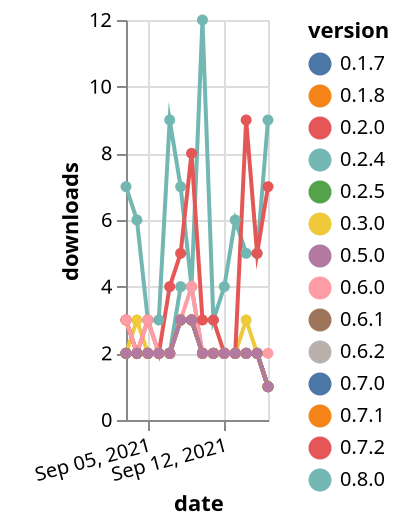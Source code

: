 {"$schema": "https://vega.github.io/schema/vega-lite/v5.json", "description": "A simple bar chart with embedded data.", "data": {"values": [{"date": "2021-09-03", "total": 2649, "delta": 2, "version": "0.2.0"}, {"date": "2021-09-04", "total": 2651, "delta": 2, "version": "0.2.0"}, {"date": "2021-09-05", "total": 2653, "delta": 2, "version": "0.2.0"}, {"date": "2021-09-06", "total": 2655, "delta": 2, "version": "0.2.0"}, {"date": "2021-09-07", "total": 2657, "delta": 2, "version": "0.2.0"}, {"date": "2021-09-08", "total": 2660, "delta": 3, "version": "0.2.0"}, {"date": "2021-09-09", "total": 2663, "delta": 3, "version": "0.2.0"}, {"date": "2021-09-10", "total": 2665, "delta": 2, "version": "0.2.0"}, {"date": "2021-09-11", "total": 2667, "delta": 2, "version": "0.2.0"}, {"date": "2021-09-12", "total": 2669, "delta": 2, "version": "0.2.0"}, {"date": "2021-09-13", "total": 2671, "delta": 2, "version": "0.2.0"}, {"date": "2021-09-14", "total": 2673, "delta": 2, "version": "0.2.0"}, {"date": "2021-09-15", "total": 2675, "delta": 2, "version": "0.2.0"}, {"date": "2021-09-16", "total": 2676, "delta": 1, "version": "0.2.0"}, {"date": "2021-09-03", "total": 2629, "delta": 2, "version": "0.2.4"}, {"date": "2021-09-04", "total": 2631, "delta": 2, "version": "0.2.4"}, {"date": "2021-09-05", "total": 2633, "delta": 2, "version": "0.2.4"}, {"date": "2021-09-06", "total": 2635, "delta": 2, "version": "0.2.4"}, {"date": "2021-09-07", "total": 2637, "delta": 2, "version": "0.2.4"}, {"date": "2021-09-08", "total": 2641, "delta": 4, "version": "0.2.4"}, {"date": "2021-09-09", "total": 2645, "delta": 4, "version": "0.2.4"}, {"date": "2021-09-10", "total": 2647, "delta": 2, "version": "0.2.4"}, {"date": "2021-09-11", "total": 2649, "delta": 2, "version": "0.2.4"}, {"date": "2021-09-12", "total": 2651, "delta": 2, "version": "0.2.4"}, {"date": "2021-09-13", "total": 2653, "delta": 2, "version": "0.2.4"}, {"date": "2021-09-14", "total": 2655, "delta": 2, "version": "0.2.4"}, {"date": "2021-09-15", "total": 2657, "delta": 2, "version": "0.2.4"}, {"date": "2021-09-16", "total": 2658, "delta": 1, "version": "0.2.4"}, {"date": "2021-09-03", "total": 548, "delta": 2, "version": "0.7.0"}, {"date": "2021-09-04", "total": 550, "delta": 2, "version": "0.7.0"}, {"date": "2021-09-05", "total": 552, "delta": 2, "version": "0.7.0"}, {"date": "2021-09-06", "total": 554, "delta": 2, "version": "0.7.0"}, {"date": "2021-09-07", "total": 556, "delta": 2, "version": "0.7.0"}, {"date": "2021-09-08", "total": 559, "delta": 3, "version": "0.7.0"}, {"date": "2021-09-09", "total": 562, "delta": 3, "version": "0.7.0"}, {"date": "2021-09-10", "total": 564, "delta": 2, "version": "0.7.0"}, {"date": "2021-09-11", "total": 566, "delta": 2, "version": "0.7.0"}, {"date": "2021-09-12", "total": 568, "delta": 2, "version": "0.7.0"}, {"date": "2021-09-13", "total": 570, "delta": 2, "version": "0.7.0"}, {"date": "2021-09-14", "total": 572, "delta": 2, "version": "0.7.0"}, {"date": "2021-09-15", "total": 574, "delta": 2, "version": "0.7.0"}, {"date": "2021-09-16", "total": 575, "delta": 1, "version": "0.7.0"}, {"date": "2021-09-03", "total": 711, "delta": 2, "version": "0.6.1"}, {"date": "2021-09-04", "total": 713, "delta": 2, "version": "0.6.1"}, {"date": "2021-09-05", "total": 715, "delta": 2, "version": "0.6.1"}, {"date": "2021-09-06", "total": 717, "delta": 2, "version": "0.6.1"}, {"date": "2021-09-07", "total": 719, "delta": 2, "version": "0.6.1"}, {"date": "2021-09-08", "total": 722, "delta": 3, "version": "0.6.1"}, {"date": "2021-09-09", "total": 725, "delta": 3, "version": "0.6.1"}, {"date": "2021-09-10", "total": 727, "delta": 2, "version": "0.6.1"}, {"date": "2021-09-11", "total": 729, "delta": 2, "version": "0.6.1"}, {"date": "2021-09-12", "total": 731, "delta": 2, "version": "0.6.1"}, {"date": "2021-09-13", "total": 733, "delta": 2, "version": "0.6.1"}, {"date": "2021-09-14", "total": 735, "delta": 2, "version": "0.6.1"}, {"date": "2021-09-15", "total": 737, "delta": 2, "version": "0.6.1"}, {"date": "2021-09-16", "total": 738, "delta": 1, "version": "0.6.1"}, {"date": "2021-09-03", "total": 2854, "delta": 2, "version": "0.3.0"}, {"date": "2021-09-04", "total": 2857, "delta": 3, "version": "0.3.0"}, {"date": "2021-09-05", "total": 2859, "delta": 2, "version": "0.3.0"}, {"date": "2021-09-06", "total": 2861, "delta": 2, "version": "0.3.0"}, {"date": "2021-09-07", "total": 2863, "delta": 2, "version": "0.3.0"}, {"date": "2021-09-08", "total": 2866, "delta": 3, "version": "0.3.0"}, {"date": "2021-09-09", "total": 2869, "delta": 3, "version": "0.3.0"}, {"date": "2021-09-10", "total": 2871, "delta": 2, "version": "0.3.0"}, {"date": "2021-09-11", "total": 2873, "delta": 2, "version": "0.3.0"}, {"date": "2021-09-12", "total": 2875, "delta": 2, "version": "0.3.0"}, {"date": "2021-09-13", "total": 2877, "delta": 2, "version": "0.3.0"}, {"date": "2021-09-14", "total": 2880, "delta": 3, "version": "0.3.0"}, {"date": "2021-09-15", "total": 2882, "delta": 2, "version": "0.3.0"}, {"date": "2021-09-16", "total": 2883, "delta": 1, "version": "0.3.0"}, {"date": "2021-09-03", "total": 1014, "delta": 3, "version": "0.6.2"}, {"date": "2021-09-04", "total": 1016, "delta": 2, "version": "0.6.2"}, {"date": "2021-09-05", "total": 1018, "delta": 2, "version": "0.6.2"}, {"date": "2021-09-06", "total": 1020, "delta": 2, "version": "0.6.2"}, {"date": "2021-09-07", "total": 1022, "delta": 2, "version": "0.6.2"}, {"date": "2021-09-08", "total": 1025, "delta": 3, "version": "0.6.2"}, {"date": "2021-09-09", "total": 1028, "delta": 3, "version": "0.6.2"}, {"date": "2021-09-10", "total": 1030, "delta": 2, "version": "0.6.2"}, {"date": "2021-09-11", "total": 1032, "delta": 2, "version": "0.6.2"}, {"date": "2021-09-12", "total": 1034, "delta": 2, "version": "0.6.2"}, {"date": "2021-09-13", "total": 1036, "delta": 2, "version": "0.6.2"}, {"date": "2021-09-14", "total": 1038, "delta": 2, "version": "0.6.2"}, {"date": "2021-09-15", "total": 1040, "delta": 2, "version": "0.6.2"}, {"date": "2021-09-16", "total": 1041, "delta": 1, "version": "0.6.2"}, {"date": "2021-09-03", "total": 538, "delta": 3, "version": "0.7.1"}, {"date": "2021-09-04", "total": 540, "delta": 2, "version": "0.7.1"}, {"date": "2021-09-05", "total": 542, "delta": 2, "version": "0.7.1"}, {"date": "2021-09-06", "total": 544, "delta": 2, "version": "0.7.1"}, {"date": "2021-09-07", "total": 546, "delta": 2, "version": "0.7.1"}, {"date": "2021-09-08", "total": 549, "delta": 3, "version": "0.7.1"}, {"date": "2021-09-09", "total": 552, "delta": 3, "version": "0.7.1"}, {"date": "2021-09-10", "total": 554, "delta": 2, "version": "0.7.1"}, {"date": "2021-09-11", "total": 556, "delta": 2, "version": "0.7.1"}, {"date": "2021-09-12", "total": 558, "delta": 2, "version": "0.7.1"}, {"date": "2021-09-13", "total": 560, "delta": 2, "version": "0.7.1"}, {"date": "2021-09-14", "total": 562, "delta": 2, "version": "0.7.1"}, {"date": "2021-09-15", "total": 564, "delta": 2, "version": "0.7.1"}, {"date": "2021-09-16", "total": 565, "delta": 1, "version": "0.7.1"}, {"date": "2021-09-03", "total": 1012, "delta": 7, "version": "0.8.0"}, {"date": "2021-09-04", "total": 1018, "delta": 6, "version": "0.8.0"}, {"date": "2021-09-05", "total": 1021, "delta": 3, "version": "0.8.0"}, {"date": "2021-09-06", "total": 1024, "delta": 3, "version": "0.8.0"}, {"date": "2021-09-07", "total": 1033, "delta": 9, "version": "0.8.0"}, {"date": "2021-09-08", "total": 1040, "delta": 7, "version": "0.8.0"}, {"date": "2021-09-09", "total": 1044, "delta": 4, "version": "0.8.0"}, {"date": "2021-09-10", "total": 1056, "delta": 12, "version": "0.8.0"}, {"date": "2021-09-11", "total": 1059, "delta": 3, "version": "0.8.0"}, {"date": "2021-09-12", "total": 1063, "delta": 4, "version": "0.8.0"}, {"date": "2021-09-13", "total": 1069, "delta": 6, "version": "0.8.0"}, {"date": "2021-09-14", "total": 1074, "delta": 5, "version": "0.8.0"}, {"date": "2021-09-15", "total": 1079, "delta": 5, "version": "0.8.0"}, {"date": "2021-09-16", "total": 1088, "delta": 9, "version": "0.8.0"}, {"date": "2021-09-03", "total": 2542, "delta": 2, "version": "0.1.7"}, {"date": "2021-09-04", "total": 2544, "delta": 2, "version": "0.1.7"}, {"date": "2021-09-05", "total": 2546, "delta": 2, "version": "0.1.7"}, {"date": "2021-09-06", "total": 2548, "delta": 2, "version": "0.1.7"}, {"date": "2021-09-07", "total": 2550, "delta": 2, "version": "0.1.7"}, {"date": "2021-09-08", "total": 2553, "delta": 3, "version": "0.1.7"}, {"date": "2021-09-09", "total": 2556, "delta": 3, "version": "0.1.7"}, {"date": "2021-09-10", "total": 2558, "delta": 2, "version": "0.1.7"}, {"date": "2021-09-11", "total": 2560, "delta": 2, "version": "0.1.7"}, {"date": "2021-09-12", "total": 2562, "delta": 2, "version": "0.1.7"}, {"date": "2021-09-13", "total": 2564, "delta": 2, "version": "0.1.7"}, {"date": "2021-09-14", "total": 2566, "delta": 2, "version": "0.1.7"}, {"date": "2021-09-15", "total": 2568, "delta": 2, "version": "0.1.7"}, {"date": "2021-09-16", "total": 2569, "delta": 1, "version": "0.1.7"}, {"date": "2021-09-03", "total": 2258, "delta": 2, "version": "0.2.5"}, {"date": "2021-09-04", "total": 2260, "delta": 2, "version": "0.2.5"}, {"date": "2021-09-05", "total": 2262, "delta": 2, "version": "0.2.5"}, {"date": "2021-09-06", "total": 2264, "delta": 2, "version": "0.2.5"}, {"date": "2021-09-07", "total": 2266, "delta": 2, "version": "0.2.5"}, {"date": "2021-09-08", "total": 2269, "delta": 3, "version": "0.2.5"}, {"date": "2021-09-09", "total": 2272, "delta": 3, "version": "0.2.5"}, {"date": "2021-09-10", "total": 2274, "delta": 2, "version": "0.2.5"}, {"date": "2021-09-11", "total": 2276, "delta": 2, "version": "0.2.5"}, {"date": "2021-09-12", "total": 2278, "delta": 2, "version": "0.2.5"}, {"date": "2021-09-13", "total": 2280, "delta": 2, "version": "0.2.5"}, {"date": "2021-09-14", "total": 2282, "delta": 2, "version": "0.2.5"}, {"date": "2021-09-15", "total": 2284, "delta": 2, "version": "0.2.5"}, {"date": "2021-09-16", "total": 2285, "delta": 1, "version": "0.2.5"}, {"date": "2021-09-03", "total": 1055, "delta": 3, "version": "0.7.2"}, {"date": "2021-09-04", "total": 1057, "delta": 2, "version": "0.7.2"}, {"date": "2021-09-05", "total": 1060, "delta": 3, "version": "0.7.2"}, {"date": "2021-09-06", "total": 1062, "delta": 2, "version": "0.7.2"}, {"date": "2021-09-07", "total": 1066, "delta": 4, "version": "0.7.2"}, {"date": "2021-09-08", "total": 1071, "delta": 5, "version": "0.7.2"}, {"date": "2021-09-09", "total": 1079, "delta": 8, "version": "0.7.2"}, {"date": "2021-09-10", "total": 1082, "delta": 3, "version": "0.7.2"}, {"date": "2021-09-11", "total": 1085, "delta": 3, "version": "0.7.2"}, {"date": "2021-09-12", "total": 1087, "delta": 2, "version": "0.7.2"}, {"date": "2021-09-13", "total": 1089, "delta": 2, "version": "0.7.2"}, {"date": "2021-09-14", "total": 1098, "delta": 9, "version": "0.7.2"}, {"date": "2021-09-15", "total": 1103, "delta": 5, "version": "0.7.2"}, {"date": "2021-09-16", "total": 1110, "delta": 7, "version": "0.7.2"}, {"date": "2021-09-03", "total": 1783, "delta": 3, "version": "0.6.0"}, {"date": "2021-09-04", "total": 1785, "delta": 2, "version": "0.6.0"}, {"date": "2021-09-05", "total": 1788, "delta": 3, "version": "0.6.0"}, {"date": "2021-09-06", "total": 1790, "delta": 2, "version": "0.6.0"}, {"date": "2021-09-07", "total": 1792, "delta": 2, "version": "0.6.0"}, {"date": "2021-09-08", "total": 1795, "delta": 3, "version": "0.6.0"}, {"date": "2021-09-09", "total": 1799, "delta": 4, "version": "0.6.0"}, {"date": "2021-09-10", "total": 1801, "delta": 2, "version": "0.6.0"}, {"date": "2021-09-11", "total": 1803, "delta": 2, "version": "0.6.0"}, {"date": "2021-09-12", "total": 1805, "delta": 2, "version": "0.6.0"}, {"date": "2021-09-13", "total": 1807, "delta": 2, "version": "0.6.0"}, {"date": "2021-09-14", "total": 1809, "delta": 2, "version": "0.6.0"}, {"date": "2021-09-15", "total": 1811, "delta": 2, "version": "0.6.0"}, {"date": "2021-09-16", "total": 1813, "delta": 2, "version": "0.6.0"}, {"date": "2021-09-03", "total": 2533, "delta": 2, "version": "0.1.8"}, {"date": "2021-09-04", "total": 2535, "delta": 2, "version": "0.1.8"}, {"date": "2021-09-05", "total": 2537, "delta": 2, "version": "0.1.8"}, {"date": "2021-09-06", "total": 2539, "delta": 2, "version": "0.1.8"}, {"date": "2021-09-07", "total": 2541, "delta": 2, "version": "0.1.8"}, {"date": "2021-09-08", "total": 2544, "delta": 3, "version": "0.1.8"}, {"date": "2021-09-09", "total": 2547, "delta": 3, "version": "0.1.8"}, {"date": "2021-09-10", "total": 2549, "delta": 2, "version": "0.1.8"}, {"date": "2021-09-11", "total": 2551, "delta": 2, "version": "0.1.8"}, {"date": "2021-09-12", "total": 2553, "delta": 2, "version": "0.1.8"}, {"date": "2021-09-13", "total": 2555, "delta": 2, "version": "0.1.8"}, {"date": "2021-09-14", "total": 2557, "delta": 2, "version": "0.1.8"}, {"date": "2021-09-15", "total": 2559, "delta": 2, "version": "0.1.8"}, {"date": "2021-09-16", "total": 2560, "delta": 1, "version": "0.1.8"}, {"date": "2021-09-03", "total": 2069, "delta": 2, "version": "0.5.0"}, {"date": "2021-09-04", "total": 2071, "delta": 2, "version": "0.5.0"}, {"date": "2021-09-05", "total": 2073, "delta": 2, "version": "0.5.0"}, {"date": "2021-09-06", "total": 2075, "delta": 2, "version": "0.5.0"}, {"date": "2021-09-07", "total": 2077, "delta": 2, "version": "0.5.0"}, {"date": "2021-09-08", "total": 2080, "delta": 3, "version": "0.5.0"}, {"date": "2021-09-09", "total": 2083, "delta": 3, "version": "0.5.0"}, {"date": "2021-09-10", "total": 2085, "delta": 2, "version": "0.5.0"}, {"date": "2021-09-11", "total": 2087, "delta": 2, "version": "0.5.0"}, {"date": "2021-09-12", "total": 2089, "delta": 2, "version": "0.5.0"}, {"date": "2021-09-13", "total": 2091, "delta": 2, "version": "0.5.0"}, {"date": "2021-09-14", "total": 2093, "delta": 2, "version": "0.5.0"}, {"date": "2021-09-15", "total": 2095, "delta": 2, "version": "0.5.0"}, {"date": "2021-09-16", "total": 2096, "delta": 1, "version": "0.5.0"}]}, "width": "container", "mark": {"type": "line", "point": {"filled": true}}, "encoding": {"x": {"field": "date", "type": "temporal", "timeUnit": "yearmonthdate", "title": "date", "axis": {"labelAngle": -15}}, "y": {"field": "delta", "type": "quantitative", "title": "downloads"}, "color": {"field": "version", "type": "nominal"}, "tooltip": {"field": "delta"}}}